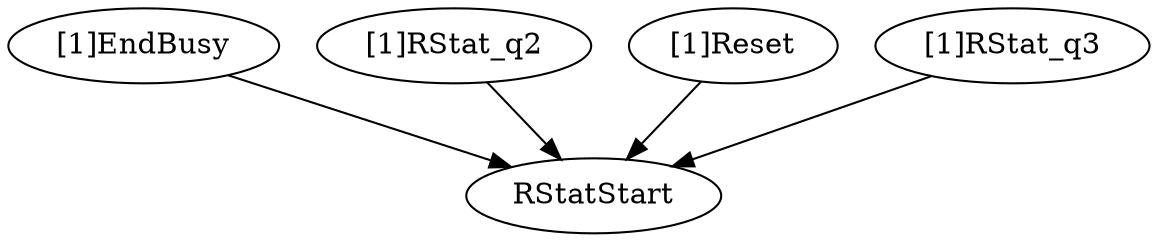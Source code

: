 strict digraph "" {
	"[1]EndBusy"	 [complexity=1,
		importance=0.0365546035968,
		rank=0.0365546035968];
	RStatStart	 [complexity=0,
		importance=0.0134479849784,
		rank=0.0];
	"[1]EndBusy" -> RStatStart;
	"[1]RStat_q2"	 [complexity=2,
		importance=0.0228524886797,
		rank=0.0114262443398];
	"[1]RStat_q2" -> RStatStart;
	"[1]Reset"	 [complexity=1,
		importance=0.0462086772888,
		rank=0.0462086772888];
	"[1]Reset" -> RStatStart;
	"[1]RStat_q3"	 [complexity=2,
		importance=0.0217429985434,
		rank=0.0108714992717];
	"[1]RStat_q3" -> RStatStart;
}
